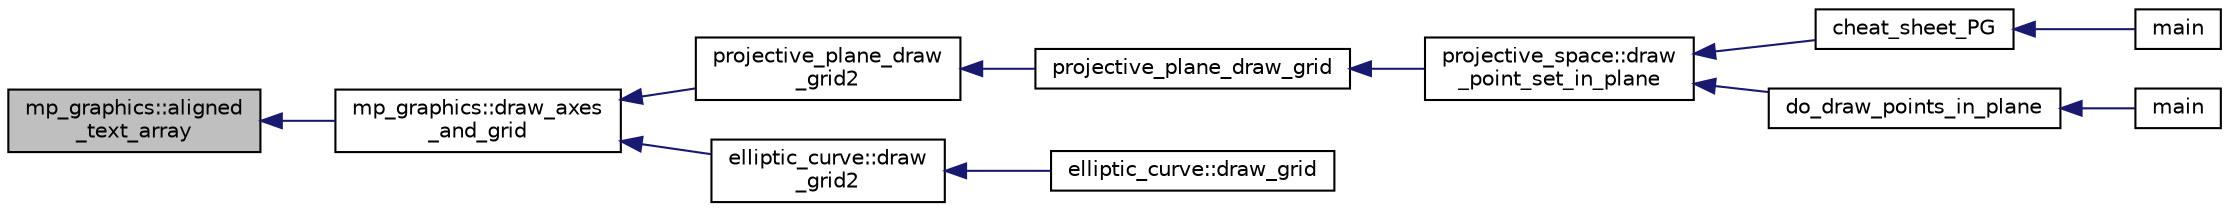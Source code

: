 digraph "mp_graphics::aligned_text_array"
{
  edge [fontname="Helvetica",fontsize="10",labelfontname="Helvetica",labelfontsize="10"];
  node [fontname="Helvetica",fontsize="10",shape=record];
  rankdir="LR";
  Node102 [label="mp_graphics::aligned\l_text_array",height=0.2,width=0.4,color="black", fillcolor="grey75", style="filled", fontcolor="black"];
  Node102 -> Node103 [dir="back",color="midnightblue",fontsize="10",style="solid",fontname="Helvetica"];
  Node103 [label="mp_graphics::draw_axes\l_and_grid",height=0.2,width=0.4,color="black", fillcolor="white", style="filled",URL="$da/d2c/classmp__graphics.html#a50758b934912d486ff6e5fcbef74a1d0"];
  Node103 -> Node104 [dir="back",color="midnightblue",fontsize="10",style="solid",fontname="Helvetica"];
  Node104 [label="projective_plane_draw\l_grid2",height=0.2,width=0.4,color="black", fillcolor="white", style="filled",URL="$de/dea/plot_8_c.html#ab39804332acaaaaa6c7f3fd56ac914b3"];
  Node104 -> Node105 [dir="back",color="midnightblue",fontsize="10",style="solid",fontname="Helvetica"];
  Node105 [label="projective_plane_draw_grid",height=0.2,width=0.4,color="black", fillcolor="white", style="filled",URL="$de/dea/plot_8_c.html#a40dac96f82a9acafbf7d017f601b9880"];
  Node105 -> Node106 [dir="back",color="midnightblue",fontsize="10",style="solid",fontname="Helvetica"];
  Node106 [label="projective_space::draw\l_point_set_in_plane",height=0.2,width=0.4,color="black", fillcolor="white", style="filled",URL="$d2/d17/classprojective__space.html#af7dec07dbcf71124f145629e719454f0"];
  Node106 -> Node107 [dir="back",color="midnightblue",fontsize="10",style="solid",fontname="Helvetica"];
  Node107 [label="cheat_sheet_PG",height=0.2,width=0.4,color="black", fillcolor="white", style="filled",URL="$d6/dd8/cheat__sheet___p_g_8_c.html#a11692793a59b9f0d2f21395f5609783d"];
  Node107 -> Node108 [dir="back",color="midnightblue",fontsize="10",style="solid",fontname="Helvetica"];
  Node108 [label="main",height=0.2,width=0.4,color="black", fillcolor="white", style="filled",URL="$d6/dd8/cheat__sheet___p_g_8_c.html#a3c04138a5bfe5d72780bb7e82a18e627"];
  Node106 -> Node109 [dir="back",color="midnightblue",fontsize="10",style="solid",fontname="Helvetica"];
  Node109 [label="do_draw_points_in_plane",height=0.2,width=0.4,color="black", fillcolor="white", style="filled",URL="$d4/d67/geometry_8h.html#ac24aca1e4d3ad6e569b36c65c94dcaad"];
  Node109 -> Node110 [dir="back",color="midnightblue",fontsize="10",style="solid",fontname="Helvetica"];
  Node110 [label="main",height=0.2,width=0.4,color="black", fillcolor="white", style="filled",URL="$d0/d2f/process_8_c.html#a3c04138a5bfe5d72780bb7e82a18e627"];
  Node103 -> Node111 [dir="back",color="midnightblue",fontsize="10",style="solid",fontname="Helvetica"];
  Node111 [label="elliptic_curve::draw\l_grid2",height=0.2,width=0.4,color="black", fillcolor="white", style="filled",URL="$d3/dea/classelliptic__curve.html#a20f858541aed9bfaabdf69b10f18cdbe"];
  Node111 -> Node112 [dir="back",color="midnightblue",fontsize="10",style="solid",fontname="Helvetica"];
  Node112 [label="elliptic_curve::draw_grid",height=0.2,width=0.4,color="black", fillcolor="white", style="filled",URL="$d3/dea/classelliptic__curve.html#afa9d40e1a626257ad802bdb5a157ad0a"];
}
